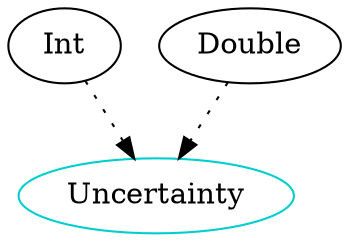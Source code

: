 digraph uncertainty {

    Int -> Uncertainty [style="dotted"];
    Double -> Uncertainty [style="dotted"];

    /* definitions for each type component */
	Uncertainty 	    [shape=oval, color=cyan3, label="Uncertainty"];
    //MaybeInt 	    [shape=oval, color=black, label="Maybe Int"];
    //MaybeDouble 	    [shape=oval, color=black, label="Maybe Double"];
}

/* dot -Tpng sample.dot -o sample.png */
